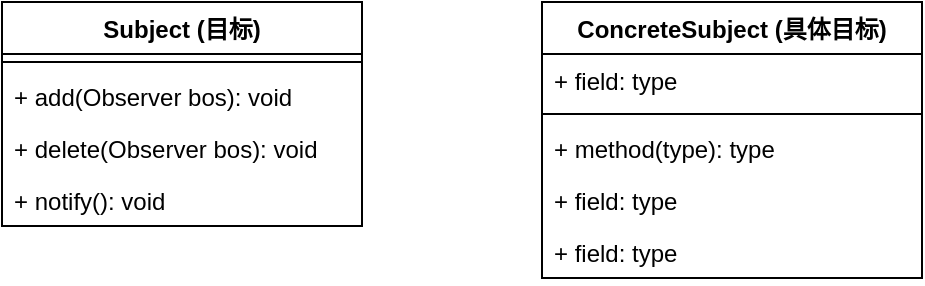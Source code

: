 <mxfile version="24.0.5" type="github">
  <diagram name="第 1 页" id="2BgWzdpls95ciU2XflqQ">
    <mxGraphModel dx="888" dy="475" grid="1" gridSize="10" guides="1" tooltips="1" connect="1" arrows="1" fold="1" page="1" pageScale="1" pageWidth="827" pageHeight="1169" math="0" shadow="0">
      <root>
        <mxCell id="0" />
        <mxCell id="1" parent="0" />
        <mxCell id="061i2ZvZw6jcnUKHWj4o-1" value="Subject (目标)" style="swimlane;fontStyle=1;align=center;verticalAlign=top;childLayout=stackLayout;horizontal=1;startSize=26;horizontalStack=0;resizeParent=1;resizeParentMax=0;resizeLast=0;collapsible=1;marginBottom=0;whiteSpace=wrap;html=1;" vertex="1" parent="1">
          <mxGeometry x="160" y="140" width="180" height="112" as="geometry">
            <mxRectangle x="260" y="170" width="100" height="30" as="alternateBounds" />
          </mxGeometry>
        </mxCell>
        <mxCell id="061i2ZvZw6jcnUKHWj4o-3" value="" style="line;strokeWidth=1;fillColor=none;align=left;verticalAlign=middle;spacingTop=-1;spacingLeft=3;spacingRight=3;rotatable=0;labelPosition=right;points=[];portConstraint=eastwest;strokeColor=inherit;" vertex="1" parent="061i2ZvZw6jcnUKHWj4o-1">
          <mxGeometry y="26" width="180" height="8" as="geometry" />
        </mxCell>
        <mxCell id="061i2ZvZw6jcnUKHWj4o-7" value="+ add(Observer bos): void" style="text;strokeColor=none;fillColor=none;align=left;verticalAlign=top;spacingLeft=4;spacingRight=4;overflow=hidden;rotatable=0;points=[[0,0.5],[1,0.5]];portConstraint=eastwest;whiteSpace=wrap;html=1;" vertex="1" parent="061i2ZvZw6jcnUKHWj4o-1">
          <mxGeometry y="34" width="180" height="26" as="geometry" />
        </mxCell>
        <mxCell id="061i2ZvZw6jcnUKHWj4o-9" value="+ delete(Observer bos): void" style="text;strokeColor=none;fillColor=none;align=left;verticalAlign=top;spacingLeft=4;spacingRight=4;overflow=hidden;rotatable=0;points=[[0,0.5],[1,0.5]];portConstraint=eastwest;whiteSpace=wrap;html=1;" vertex="1" parent="061i2ZvZw6jcnUKHWj4o-1">
          <mxGeometry y="60" width="180" height="26" as="geometry" />
        </mxCell>
        <mxCell id="061i2ZvZw6jcnUKHWj4o-10" value="+ notify(): void" style="text;strokeColor=none;fillColor=none;align=left;verticalAlign=top;spacingLeft=4;spacingRight=4;overflow=hidden;rotatable=0;points=[[0,0.5],[1,0.5]];portConstraint=eastwest;whiteSpace=wrap;html=1;" vertex="1" parent="061i2ZvZw6jcnUKHWj4o-1">
          <mxGeometry y="86" width="180" height="26" as="geometry" />
        </mxCell>
        <mxCell id="061i2ZvZw6jcnUKHWj4o-11" value="ConcreteSubject (具体目标)" style="swimlane;fontStyle=1;align=center;verticalAlign=top;childLayout=stackLayout;horizontal=1;startSize=26;horizontalStack=0;resizeParent=1;resizeParentMax=0;resizeLast=0;collapsible=1;marginBottom=0;whiteSpace=wrap;html=1;" vertex="1" parent="1">
          <mxGeometry x="430" y="140" width="190" height="138" as="geometry" />
        </mxCell>
        <mxCell id="061i2ZvZw6jcnUKHWj4o-12" value="+ field: type" style="text;strokeColor=none;fillColor=none;align=left;verticalAlign=top;spacingLeft=4;spacingRight=4;overflow=hidden;rotatable=0;points=[[0,0.5],[1,0.5]];portConstraint=eastwest;whiteSpace=wrap;html=1;" vertex="1" parent="061i2ZvZw6jcnUKHWj4o-11">
          <mxGeometry y="26" width="190" height="26" as="geometry" />
        </mxCell>
        <mxCell id="061i2ZvZw6jcnUKHWj4o-13" value="" style="line;strokeWidth=1;fillColor=none;align=left;verticalAlign=middle;spacingTop=-1;spacingLeft=3;spacingRight=3;rotatable=0;labelPosition=right;points=[];portConstraint=eastwest;strokeColor=inherit;" vertex="1" parent="061i2ZvZw6jcnUKHWj4o-11">
          <mxGeometry y="52" width="190" height="8" as="geometry" />
        </mxCell>
        <mxCell id="061i2ZvZw6jcnUKHWj4o-14" value="+ method(type): type" style="text;strokeColor=none;fillColor=none;align=left;verticalAlign=top;spacingLeft=4;spacingRight=4;overflow=hidden;rotatable=0;points=[[0,0.5],[1,0.5]];portConstraint=eastwest;whiteSpace=wrap;html=1;" vertex="1" parent="061i2ZvZw6jcnUKHWj4o-11">
          <mxGeometry y="60" width="190" height="26" as="geometry" />
        </mxCell>
        <mxCell id="061i2ZvZw6jcnUKHWj4o-15" value="+ field: type" style="text;strokeColor=none;fillColor=none;align=left;verticalAlign=top;spacingLeft=4;spacingRight=4;overflow=hidden;rotatable=0;points=[[0,0.5],[1,0.5]];portConstraint=eastwest;whiteSpace=wrap;html=1;" vertex="1" parent="061i2ZvZw6jcnUKHWj4o-11">
          <mxGeometry y="86" width="190" height="26" as="geometry" />
        </mxCell>
        <mxCell id="061i2ZvZw6jcnUKHWj4o-16" value="+ field: type" style="text;strokeColor=none;fillColor=none;align=left;verticalAlign=top;spacingLeft=4;spacingRight=4;overflow=hidden;rotatable=0;points=[[0,0.5],[1,0.5]];portConstraint=eastwest;whiteSpace=wrap;html=1;" vertex="1" parent="061i2ZvZw6jcnUKHWj4o-11">
          <mxGeometry y="112" width="190" height="26" as="geometry" />
        </mxCell>
      </root>
    </mxGraphModel>
  </diagram>
</mxfile>
